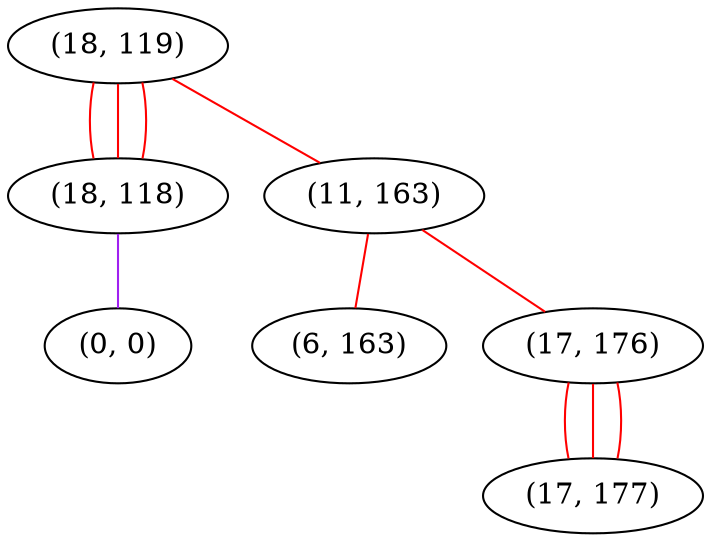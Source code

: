 graph "" {
"(18, 119)";
"(18, 118)";
"(11, 163)";
"(6, 163)";
"(0, 0)";
"(17, 176)";
"(17, 177)";
"(18, 119)" -- "(18, 118)"  [color=red, key=0, weight=1];
"(18, 119)" -- "(18, 118)"  [color=red, key=1, weight=1];
"(18, 119)" -- "(18, 118)"  [color=red, key=2, weight=1];
"(18, 119)" -- "(11, 163)"  [color=red, key=0, weight=1];
"(18, 118)" -- "(0, 0)"  [color=purple, key=0, weight=4];
"(11, 163)" -- "(6, 163)"  [color=red, key=0, weight=1];
"(11, 163)" -- "(17, 176)"  [color=red, key=0, weight=1];
"(17, 176)" -- "(17, 177)"  [color=red, key=0, weight=1];
"(17, 176)" -- "(17, 177)"  [color=red, key=1, weight=1];
"(17, 176)" -- "(17, 177)"  [color=red, key=2, weight=1];
}
